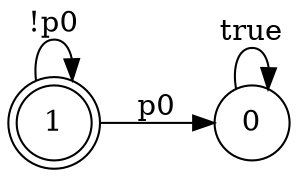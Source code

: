digraph automaton {
rankdir=LR
0 [label="0",shape=circle]
0 -> 0 [label="true"]
1 [label="1",shape=doublecircle]
1 -> 1 [label="!p0"]
1 -> 0 [label="p0"]
}
